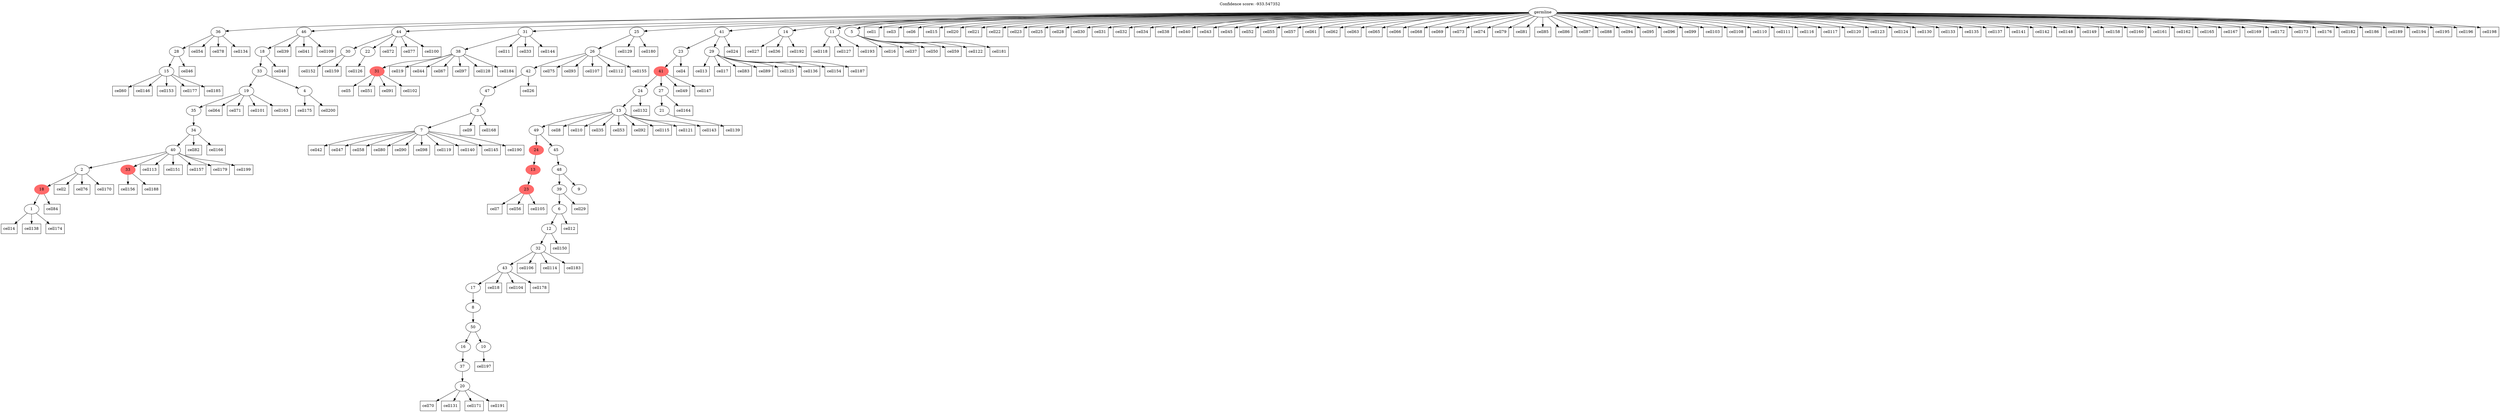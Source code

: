 digraph g {
	"56" -> "57";
	"57" [label="15"];
	"55" -> "56";
	"56" [label="28"];
	"50" -> "51";
	"51" [label="1"];
	"49" -> "50";
	"50" [color=indianred1, style=filled, label="18"];
	"48" -> "49";
	"49" [label="2"];
	"48" -> "52";
	"52" [color=indianred1, style=filled, label="33"];
	"47" -> "48";
	"48" [label="40"];
	"46" -> "47";
	"47" [label="34"];
	"45" -> "46";
	"46" [label="35"];
	"44" -> "45";
	"45" [label="19"];
	"44" -> "53";
	"53" [label="4"];
	"43" -> "44";
	"44" [label="33"];
	"42" -> "43";
	"43" [label="18"];
	"37" -> "38";
	"38" [label="30"];
	"37" -> "39";
	"39" [label="22"];
	"35" -> "36";
	"36" [color=indianred1, style=filled, label="31"];
	"34" -> "35";
	"35" [label="38"];
	"32" -> "33";
	"33" [label="7"];
	"31" -> "32";
	"32" [label="3"];
	"30" -> "31";
	"31" [label="47"];
	"29" -> "30";
	"30" [label="42"];
	"28" -> "29";
	"29" [label="26"];
	"25" -> "26";
	"26" [color=indianred1, style=filled, label="23"];
	"24" -> "25";
	"25" [color=indianred1, style=filled, label="13"];
	"20" -> "21";
	"21" [label="20"];
	"19" -> "20";
	"20" [label="37"];
	"18" -> "19";
	"19" [label="16"];
	"18" -> "22";
	"22" [label="10"];
	"17" -> "18";
	"18" [label="50"];
	"16" -> "17";
	"17" [label="8"];
	"15" -> "16";
	"16" [label="17"];
	"14" -> "15";
	"15" [label="43"];
	"13" -> "14";
	"14" [label="32"];
	"12" -> "13";
	"13" [label="12"];
	"11" -> "12";
	"12" [label="6"];
	"10" -> "11";
	"11" [label="39"];
	"10" -> "23";
	"23" [label="9"];
	"9" -> "10";
	"10" [label="48"];
	"8" -> "9";
	"9" [label="45"];
	"8" -> "24";
	"24" [color=indianred1, style=filled, label="24"];
	"7" -> "8";
	"8" [label="49"];
	"6" -> "7";
	"7" [label="13"];
	"4" -> "5";
	"5" [label="21"];
	"3" -> "4";
	"4" [label="27"];
	"3" -> "6";
	"6" [label="24"];
	"2" -> "3";
	"3" [color=indianred1, style=filled, label="41"];
	"1" -> "2";
	"2" [label="23"];
	"1" -> "27";
	"27" [label="29"];
	"0" -> "1";
	"1" [label="41"];
	"0" -> "28";
	"28" [label="25"];
	"0" -> "34";
	"34" [label="31"];
	"0" -> "37";
	"37" [label="44"];
	"0" -> "40";
	"40" [label="14"];
	"0" -> "41";
	"41" [label="11"];
	"0" -> "42";
	"42" [label="46"];
	"0" -> "54";
	"54" [label="5"];
	"0" -> "55";
	"55" [label="36"];
	"0" [label="germline"];
	"0" -> "cell1";
	"cell1" [shape=box];
	"49" -> "cell2";
	"cell2" [shape=box];
	"0" -> "cell3";
	"cell3" [shape=box];
	"2" -> "cell4";
	"cell4" [shape=box];
	"36" -> "cell5";
	"cell5" [shape=box];
	"0" -> "cell6";
	"cell6" [shape=box];
	"26" -> "cell7";
	"cell7" [shape=box];
	"7" -> "cell8";
	"cell8" [shape=box];
	"32" -> "cell9";
	"cell9" [shape=box];
	"7" -> "cell10";
	"cell10" [shape=box];
	"34" -> "cell11";
	"cell11" [shape=box];
	"12" -> "cell12";
	"cell12" [shape=box];
	"27" -> "cell13";
	"cell13" [shape=box];
	"51" -> "cell14";
	"cell14" [shape=box];
	"0" -> "cell15";
	"cell15" [shape=box];
	"54" -> "cell16";
	"cell16" [shape=box];
	"27" -> "cell17";
	"cell17" [shape=box];
	"15" -> "cell18";
	"cell18" [shape=box];
	"35" -> "cell19";
	"cell19" [shape=box];
	"0" -> "cell20";
	"cell20" [shape=box];
	"0" -> "cell21";
	"cell21" [shape=box];
	"0" -> "cell22";
	"cell22" [shape=box];
	"0" -> "cell23";
	"cell23" [shape=box];
	"1" -> "cell24";
	"cell24" [shape=box];
	"0" -> "cell25";
	"cell25" [shape=box];
	"30" -> "cell26";
	"cell26" [shape=box];
	"40" -> "cell27";
	"cell27" [shape=box];
	"0" -> "cell28";
	"cell28" [shape=box];
	"11" -> "cell29";
	"cell29" [shape=box];
	"0" -> "cell30";
	"cell30" [shape=box];
	"0" -> "cell31";
	"cell31" [shape=box];
	"0" -> "cell32";
	"cell32" [shape=box];
	"34" -> "cell33";
	"cell33" [shape=box];
	"0" -> "cell34";
	"cell34" [shape=box];
	"7" -> "cell35";
	"cell35" [shape=box];
	"40" -> "cell36";
	"cell36" [shape=box];
	"54" -> "cell37";
	"cell37" [shape=box];
	"0" -> "cell38";
	"cell38" [shape=box];
	"42" -> "cell39";
	"cell39" [shape=box];
	"0" -> "cell40";
	"cell40" [shape=box];
	"42" -> "cell41";
	"cell41" [shape=box];
	"33" -> "cell42";
	"cell42" [shape=box];
	"0" -> "cell43";
	"cell43" [shape=box];
	"35" -> "cell44";
	"cell44" [shape=box];
	"0" -> "cell45";
	"cell45" [shape=box];
	"56" -> "cell46";
	"cell46" [shape=box];
	"33" -> "cell47";
	"cell47" [shape=box];
	"43" -> "cell48";
	"cell48" [shape=box];
	"3" -> "cell49";
	"cell49" [shape=box];
	"54" -> "cell50";
	"cell50" [shape=box];
	"36" -> "cell51";
	"cell51" [shape=box];
	"0" -> "cell52";
	"cell52" [shape=box];
	"7" -> "cell53";
	"cell53" [shape=box];
	"55" -> "cell54";
	"cell54" [shape=box];
	"0" -> "cell55";
	"cell55" [shape=box];
	"26" -> "cell56";
	"cell56" [shape=box];
	"0" -> "cell57";
	"cell57" [shape=box];
	"33" -> "cell58";
	"cell58" [shape=box];
	"54" -> "cell59";
	"cell59" [shape=box];
	"57" -> "cell60";
	"cell60" [shape=box];
	"0" -> "cell61";
	"cell61" [shape=box];
	"0" -> "cell62";
	"cell62" [shape=box];
	"0" -> "cell63";
	"cell63" [shape=box];
	"45" -> "cell64";
	"cell64" [shape=box];
	"0" -> "cell65";
	"cell65" [shape=box];
	"0" -> "cell66";
	"cell66" [shape=box];
	"35" -> "cell67";
	"cell67" [shape=box];
	"0" -> "cell68";
	"cell68" [shape=box];
	"0" -> "cell69";
	"cell69" [shape=box];
	"21" -> "cell70";
	"cell70" [shape=box];
	"45" -> "cell71";
	"cell71" [shape=box];
	"37" -> "cell72";
	"cell72" [shape=box];
	"0" -> "cell73";
	"cell73" [shape=box];
	"0" -> "cell74";
	"cell74" [shape=box];
	"29" -> "cell75";
	"cell75" [shape=box];
	"49" -> "cell76";
	"cell76" [shape=box];
	"37" -> "cell77";
	"cell77" [shape=box];
	"55" -> "cell78";
	"cell78" [shape=box];
	"0" -> "cell79";
	"cell79" [shape=box];
	"33" -> "cell80";
	"cell80" [shape=box];
	"0" -> "cell81";
	"cell81" [shape=box];
	"47" -> "cell82";
	"cell82" [shape=box];
	"27" -> "cell83";
	"cell83" [shape=box];
	"50" -> "cell84";
	"cell84" [shape=box];
	"0" -> "cell85";
	"cell85" [shape=box];
	"0" -> "cell86";
	"cell86" [shape=box];
	"0" -> "cell87";
	"cell87" [shape=box];
	"0" -> "cell88";
	"cell88" [shape=box];
	"27" -> "cell89";
	"cell89" [shape=box];
	"33" -> "cell90";
	"cell90" [shape=box];
	"36" -> "cell91";
	"cell91" [shape=box];
	"7" -> "cell92";
	"cell92" [shape=box];
	"29" -> "cell93";
	"cell93" [shape=box];
	"0" -> "cell94";
	"cell94" [shape=box];
	"0" -> "cell95";
	"cell95" [shape=box];
	"0" -> "cell96";
	"cell96" [shape=box];
	"35" -> "cell97";
	"cell97" [shape=box];
	"33" -> "cell98";
	"cell98" [shape=box];
	"0" -> "cell99";
	"cell99" [shape=box];
	"37" -> "cell100";
	"cell100" [shape=box];
	"45" -> "cell101";
	"cell101" [shape=box];
	"36" -> "cell102";
	"cell102" [shape=box];
	"0" -> "cell103";
	"cell103" [shape=box];
	"15" -> "cell104";
	"cell104" [shape=box];
	"26" -> "cell105";
	"cell105" [shape=box];
	"14" -> "cell106";
	"cell106" [shape=box];
	"29" -> "cell107";
	"cell107" [shape=box];
	"0" -> "cell108";
	"cell108" [shape=box];
	"42" -> "cell109";
	"cell109" [shape=box];
	"0" -> "cell110";
	"cell110" [shape=box];
	"0" -> "cell111";
	"cell111" [shape=box];
	"29" -> "cell112";
	"cell112" [shape=box];
	"48" -> "cell113";
	"cell113" [shape=box];
	"14" -> "cell114";
	"cell114" [shape=box];
	"7" -> "cell115";
	"cell115" [shape=box];
	"0" -> "cell116";
	"cell116" [shape=box];
	"0" -> "cell117";
	"cell117" [shape=box];
	"41" -> "cell118";
	"cell118" [shape=box];
	"33" -> "cell119";
	"cell119" [shape=box];
	"0" -> "cell120";
	"cell120" [shape=box];
	"7" -> "cell121";
	"cell121" [shape=box];
	"54" -> "cell122";
	"cell122" [shape=box];
	"0" -> "cell123";
	"cell123" [shape=box];
	"0" -> "cell124";
	"cell124" [shape=box];
	"27" -> "cell125";
	"cell125" [shape=box];
	"39" -> "cell126";
	"cell126" [shape=box];
	"41" -> "cell127";
	"cell127" [shape=box];
	"35" -> "cell128";
	"cell128" [shape=box];
	"28" -> "cell129";
	"cell129" [shape=box];
	"0" -> "cell130";
	"cell130" [shape=box];
	"21" -> "cell131";
	"cell131" [shape=box];
	"6" -> "cell132";
	"cell132" [shape=box];
	"0" -> "cell133";
	"cell133" [shape=box];
	"55" -> "cell134";
	"cell134" [shape=box];
	"0" -> "cell135";
	"cell135" [shape=box];
	"27" -> "cell136";
	"cell136" [shape=box];
	"0" -> "cell137";
	"cell137" [shape=box];
	"51" -> "cell138";
	"cell138" [shape=box];
	"5" -> "cell139";
	"cell139" [shape=box];
	"33" -> "cell140";
	"cell140" [shape=box];
	"0" -> "cell141";
	"cell141" [shape=box];
	"0" -> "cell142";
	"cell142" [shape=box];
	"7" -> "cell143";
	"cell143" [shape=box];
	"34" -> "cell144";
	"cell144" [shape=box];
	"33" -> "cell145";
	"cell145" [shape=box];
	"57" -> "cell146";
	"cell146" [shape=box];
	"3" -> "cell147";
	"cell147" [shape=box];
	"0" -> "cell148";
	"cell148" [shape=box];
	"0" -> "cell149";
	"cell149" [shape=box];
	"13" -> "cell150";
	"cell150" [shape=box];
	"48" -> "cell151";
	"cell151" [shape=box];
	"38" -> "cell152";
	"cell152" [shape=box];
	"57" -> "cell153";
	"cell153" [shape=box];
	"27" -> "cell154";
	"cell154" [shape=box];
	"29" -> "cell155";
	"cell155" [shape=box];
	"52" -> "cell156";
	"cell156" [shape=box];
	"48" -> "cell157";
	"cell157" [shape=box];
	"0" -> "cell158";
	"cell158" [shape=box];
	"38" -> "cell159";
	"cell159" [shape=box];
	"0" -> "cell160";
	"cell160" [shape=box];
	"0" -> "cell161";
	"cell161" [shape=box];
	"0" -> "cell162";
	"cell162" [shape=box];
	"45" -> "cell163";
	"cell163" [shape=box];
	"4" -> "cell164";
	"cell164" [shape=box];
	"0" -> "cell165";
	"cell165" [shape=box];
	"47" -> "cell166";
	"cell166" [shape=box];
	"0" -> "cell167";
	"cell167" [shape=box];
	"32" -> "cell168";
	"cell168" [shape=box];
	"0" -> "cell169";
	"cell169" [shape=box];
	"49" -> "cell170";
	"cell170" [shape=box];
	"21" -> "cell171";
	"cell171" [shape=box];
	"0" -> "cell172";
	"cell172" [shape=box];
	"0" -> "cell173";
	"cell173" [shape=box];
	"51" -> "cell174";
	"cell174" [shape=box];
	"53" -> "cell175";
	"cell175" [shape=box];
	"0" -> "cell176";
	"cell176" [shape=box];
	"57" -> "cell177";
	"cell177" [shape=box];
	"15" -> "cell178";
	"cell178" [shape=box];
	"48" -> "cell179";
	"cell179" [shape=box];
	"28" -> "cell180";
	"cell180" [shape=box];
	"54" -> "cell181";
	"cell181" [shape=box];
	"0" -> "cell182";
	"cell182" [shape=box];
	"14" -> "cell183";
	"cell183" [shape=box];
	"35" -> "cell184";
	"cell184" [shape=box];
	"57" -> "cell185";
	"cell185" [shape=box];
	"0" -> "cell186";
	"cell186" [shape=box];
	"27" -> "cell187";
	"cell187" [shape=box];
	"52" -> "cell188";
	"cell188" [shape=box];
	"0" -> "cell189";
	"cell189" [shape=box];
	"33" -> "cell190";
	"cell190" [shape=box];
	"21" -> "cell191";
	"cell191" [shape=box];
	"40" -> "cell192";
	"cell192" [shape=box];
	"41" -> "cell193";
	"cell193" [shape=box];
	"0" -> "cell194";
	"cell194" [shape=box];
	"0" -> "cell195";
	"cell195" [shape=box];
	"0" -> "cell196";
	"cell196" [shape=box];
	"22" -> "cell197";
	"cell197" [shape=box];
	"0" -> "cell198";
	"cell198" [shape=box];
	"48" -> "cell199";
	"cell199" [shape=box];
	"53" -> "cell200";
	"cell200" [shape=box];
	labelloc="t";
	label="Confidence score: -933.547352";
}
